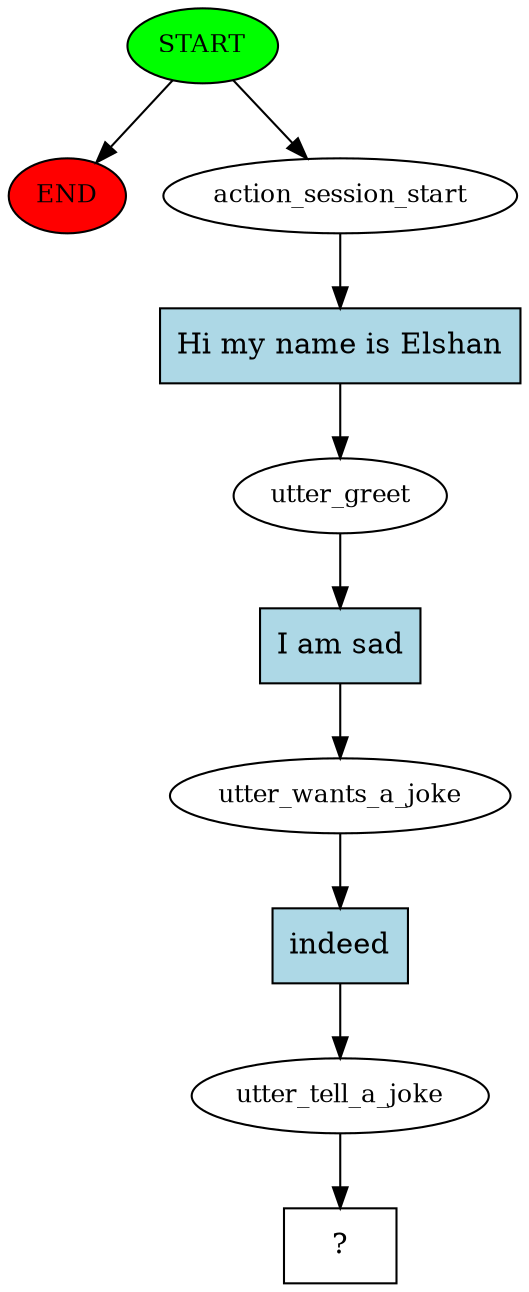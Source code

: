 digraph  {
0 [class="start active", fillcolor=green, fontsize=12, label=START, style=filled];
"-1" [class=end, fillcolor=red, fontsize=12, label=END, style=filled];
1 [class=active, fontsize=12, label=action_session_start];
2 [class=active, fontsize=12, label=utter_greet];
3 [class=active, fontsize=12, label=utter_wants_a_joke];
4 [class=active, fontsize=12, label=utter_tell_a_joke];
5 [class="intent dashed active", label="  ?  ", shape=rect];
6 [class="intent active", fillcolor=lightblue, label="Hi my name is Elshan", shape=rect, style=filled];
7 [class="intent active", fillcolor=lightblue, label="I am sad", shape=rect, style=filled];
8 [class="intent active", fillcolor=lightblue, label=indeed, shape=rect, style=filled];
0 -> "-1"  [class="", key=NONE, label=""];
0 -> 1  [class=active, key=NONE, label=""];
1 -> 6  [class=active, key=0];
2 -> 7  [class=active, key=0];
3 -> 8  [class=active, key=0];
4 -> 5  [class=active, key=NONE, label=""];
6 -> 2  [class=active, key=0];
7 -> 3  [class=active, key=0];
8 -> 4  [class=active, key=0];
}
